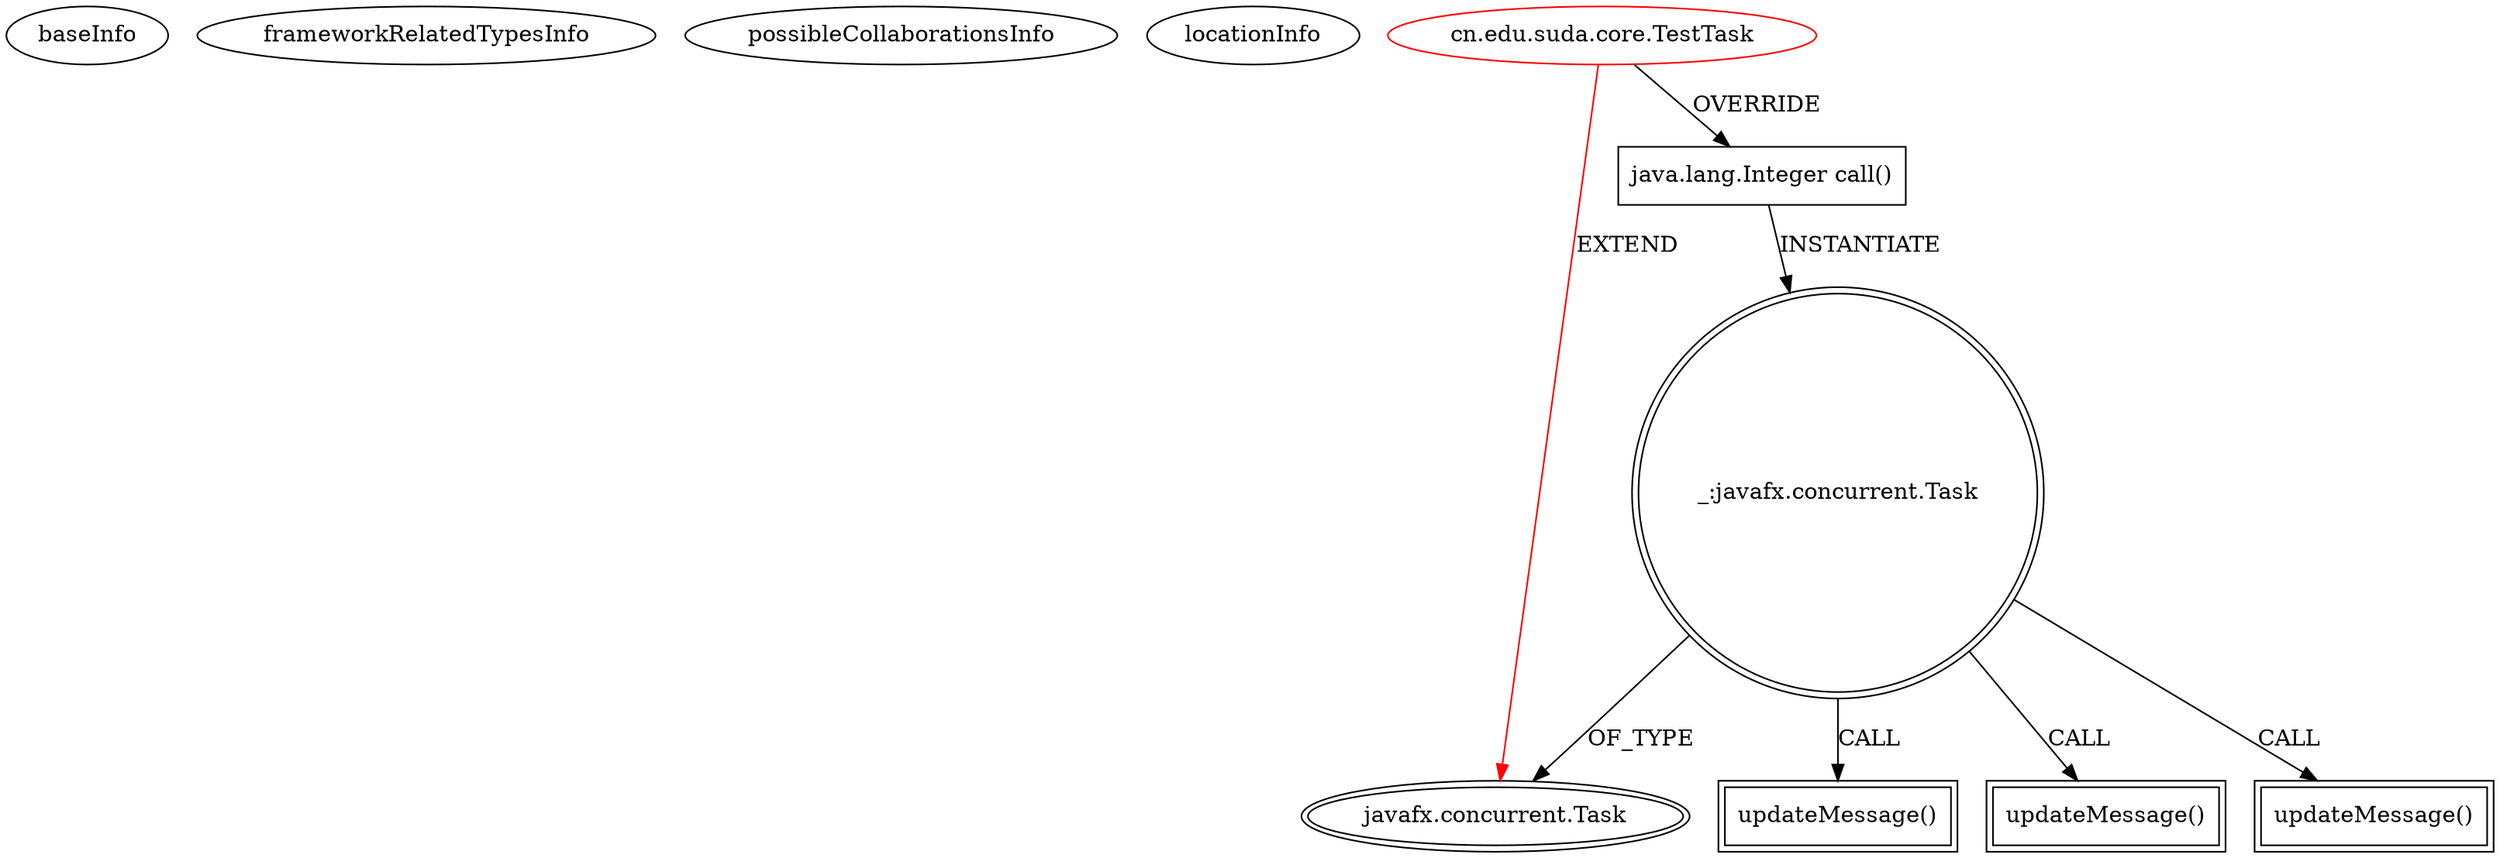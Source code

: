digraph {
baseInfo[graphId=4796,category="extension_graph",isAnonymous=false,possibleRelation=false]
frameworkRelatedTypesInfo[0="javafx.concurrent.Task"]
possibleCollaborationsInfo[]
locationInfo[projectName="wwtg99-POMA",filePath="/wwtg99-POMA/POMA-master/src/cn/edu/suda/core/TestTask.java",contextSignature="TestTask",graphId="4796"]
0[label="cn.edu.suda.core.TestTask",vertexType="ROOT_CLIENT_CLASS_DECLARATION",isFrameworkType=false,color=red]
1[label="javafx.concurrent.Task",vertexType="FRAMEWORK_CLASS_TYPE",isFrameworkType=true,peripheries=2]
2[label="java.lang.Integer call()",vertexType="OVERRIDING_METHOD_DECLARATION",isFrameworkType=false,shape=box]
3[label="_:javafx.concurrent.Task",vertexType="VARIABLE_EXPRESION",isFrameworkType=true,peripheries=2,shape=circle]
4[label="updateMessage()",vertexType="INSIDE_CALL",isFrameworkType=true,peripheries=2,shape=box]
7[label="updateMessage()",vertexType="INSIDE_CALL",isFrameworkType=true,peripheries=2,shape=box]
9[label="updateMessage()",vertexType="INSIDE_CALL",isFrameworkType=true,peripheries=2,shape=box]
0->1[label="EXTEND",color=red]
0->2[label="OVERRIDE"]
2->3[label="INSTANTIATE"]
3->1[label="OF_TYPE"]
3->4[label="CALL"]
3->7[label="CALL"]
3->9[label="CALL"]
}
